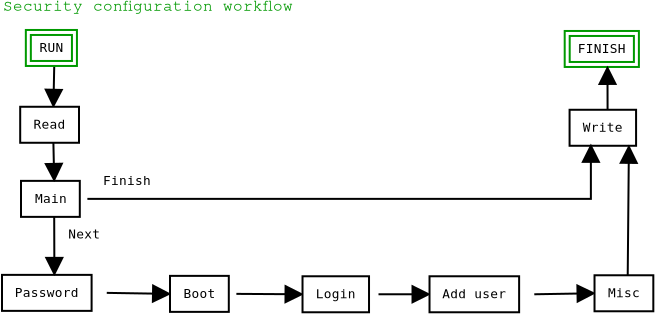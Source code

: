 <?xml version="1.0" encoding="UTF-8"?>
<dia:diagram xmlns:dia="http://www.lysator.liu.se/~alla/dia/">
  <dia:layer name="Empty" visible="true"/>
  <dia:layer name="Dialogs" visible="true">
    <dia:object type="ER - Entity" version="0" id="O0">
      <dia:attribute name="obj_pos">
        <dia:point val="2,9.7"/>
      </dia:attribute>
      <dia:attribute name="obj_bb">
        <dia:rectangle val="1.95,9.65;5.369,11.55"/>
      </dia:attribute>
      <dia:attribute name="elem_corner">
        <dia:point val="2,9.7"/>
      </dia:attribute>
      <dia:attribute name="elem_width">
        <dia:real val="3.319"/>
      </dia:attribute>
      <dia:attribute name="elem_height">
        <dia:real val="1.8"/>
      </dia:attribute>
      <dia:attribute name="border_width">
        <dia:real val="0.1"/>
      </dia:attribute>
      <dia:attribute name="border_color">
        <dia:color val="#000000"/>
      </dia:attribute>
      <dia:attribute name="inner_color">
        <dia:color val="#ffffff"/>
      </dia:attribute>
      <dia:attribute name="name">
        <dia:string>#Main#</dia:string>
      </dia:attribute>
      <dia:attribute name="weak">
        <dia:boolean val="false"/>
      </dia:attribute>
      <dia:attribute name="font">
        <dia:font name="Courier"/>
      </dia:attribute>
      <dia:attribute name="font_height">
        <dia:real val="0.8"/>
      </dia:attribute>
    </dia:object>
    <dia:object type="Standard - Line" version="0" id="O1">
      <dia:attribute name="obj_pos">
        <dia:point val="6.288,15.3"/>
      </dia:attribute>
      <dia:attribute name="obj_bb">
        <dia:rectangle val="6.237,14.549;9.513,16.151"/>
      </dia:attribute>
      <dia:attribute name="conn_endpoints">
        <dia:point val="6.288,15.3"/>
        <dia:point val="9.45,15.35"/>
      </dia:attribute>
      <dia:attribute name="numcp">
        <dia:int val="1"/>
      </dia:attribute>
      <dia:attribute name="end_arrow">
        <dia:enum val="3"/>
      </dia:attribute>
      <dia:attribute name="end_arrow_length">
        <dia:real val="0.8"/>
      </dia:attribute>
      <dia:attribute name="end_arrow_width">
        <dia:real val="0.8"/>
      </dia:attribute>
      <dia:connections>
        <dia:connection handle="0" to="O2" connection="4"/>
        <dia:connection handle="1" to="O3" connection="3"/>
      </dia:connections>
    </dia:object>
    <dia:object type="ER - Entity" version="0" id="O2">
      <dia:attribute name="obj_pos">
        <dia:point val="1.05,14.4"/>
      </dia:attribute>
      <dia:attribute name="obj_bb">
        <dia:rectangle val="1,14.35;6.338,16.25"/>
      </dia:attribute>
      <dia:attribute name="elem_corner">
        <dia:point val="1.05,14.4"/>
      </dia:attribute>
      <dia:attribute name="elem_width">
        <dia:real val="5.238"/>
      </dia:attribute>
      <dia:attribute name="elem_height">
        <dia:real val="1.8"/>
      </dia:attribute>
      <dia:attribute name="border_width">
        <dia:real val="0.1"/>
      </dia:attribute>
      <dia:attribute name="border_color">
        <dia:color val="#000000"/>
      </dia:attribute>
      <dia:attribute name="inner_color">
        <dia:color val="#ffffff"/>
      </dia:attribute>
      <dia:attribute name="name">
        <dia:string>#Password#</dia:string>
      </dia:attribute>
      <dia:attribute name="weak">
        <dia:boolean val="false"/>
      </dia:attribute>
      <dia:attribute name="font">
        <dia:font name="Courier"/>
      </dia:attribute>
      <dia:attribute name="font_height">
        <dia:real val="0.8"/>
      </dia:attribute>
    </dia:object>
    <dia:object type="ER - Entity" version="0" id="O3">
      <dia:attribute name="obj_pos">
        <dia:point val="9.45,14.45"/>
      </dia:attribute>
      <dia:attribute name="obj_bb">
        <dia:rectangle val="9.4,14.4;12.819,16.3"/>
      </dia:attribute>
      <dia:attribute name="elem_corner">
        <dia:point val="9.45,14.45"/>
      </dia:attribute>
      <dia:attribute name="elem_width">
        <dia:real val="3.319"/>
      </dia:attribute>
      <dia:attribute name="elem_height">
        <dia:real val="1.8"/>
      </dia:attribute>
      <dia:attribute name="border_width">
        <dia:real val="0.1"/>
      </dia:attribute>
      <dia:attribute name="border_color">
        <dia:color val="#000000"/>
      </dia:attribute>
      <dia:attribute name="inner_color">
        <dia:color val="#ffffff"/>
      </dia:attribute>
      <dia:attribute name="name">
        <dia:string>#Boot#</dia:string>
      </dia:attribute>
      <dia:attribute name="weak">
        <dia:boolean val="false"/>
      </dia:attribute>
      <dia:attribute name="font">
        <dia:font name="Courier"/>
      </dia:attribute>
      <dia:attribute name="font_height">
        <dia:real val="0.8"/>
      </dia:attribute>
    </dia:object>
    <dia:object type="Standard - Text" version="0" id="O4">
      <dia:attribute name="obj_pos">
        <dia:point val="1.099,1.189"/>
      </dia:attribute>
      <dia:attribute name="obj_bb">
        <dia:rectangle val="1.099,0.366;19.741,1.516"/>
      </dia:attribute>
      <dia:attribute name="text">
        <dia:composite type="text">
          <dia:attribute name="string">
            <dia:string>#Security configuration workflow#</dia:string>
          </dia:attribute>
          <dia:attribute name="font">
            <dia:font name="Nimbus Mono L"/>
          </dia:attribute>
          <dia:attribute name="height">
            <dia:real val="1"/>
          </dia:attribute>
          <dia:attribute name="pos">
            <dia:point val="1.099,1.189"/>
          </dia:attribute>
          <dia:attribute name="color">
            <dia:color val="#009800"/>
          </dia:attribute>
          <dia:attribute name="alignment">
            <dia:enum val="0"/>
          </dia:attribute>
        </dia:composite>
      </dia:attribute>
    </dia:object>
    <dia:object type="Standard - Line" version="0" id="O5">
      <dia:attribute name="obj_pos">
        <dia:point val="3.66,11.5"/>
      </dia:attribute>
      <dia:attribute name="obj_bb">
        <dia:rectangle val="2.869,11.45;4.469,14.453"/>
      </dia:attribute>
      <dia:attribute name="conn_endpoints">
        <dia:point val="3.66,11.5"/>
        <dia:point val="3.669,14.4"/>
      </dia:attribute>
      <dia:attribute name="numcp">
        <dia:int val="1"/>
      </dia:attribute>
      <dia:attribute name="end_arrow">
        <dia:enum val="3"/>
      </dia:attribute>
      <dia:attribute name="end_arrow_length">
        <dia:real val="0.8"/>
      </dia:attribute>
      <dia:attribute name="end_arrow_width">
        <dia:real val="0.8"/>
      </dia:attribute>
      <dia:connections>
        <dia:connection handle="0" to="O0" connection="6"/>
        <dia:connection handle="1" to="O2" connection="1"/>
      </dia:connections>
    </dia:object>
    <dia:object type="Standard - Line" version="0" id="O6">
      <dia:attribute name="obj_pos">
        <dia:point val="3.662,3.955"/>
      </dia:attribute>
      <dia:attribute name="obj_bb">
        <dia:rectangle val="2.819,3.904;4.42,6.062"/>
      </dia:attribute>
      <dia:attribute name="conn_endpoints">
        <dia:point val="3.662,3.955"/>
        <dia:point val="3.62,5.995"/>
      </dia:attribute>
      <dia:attribute name="numcp">
        <dia:int val="1"/>
      </dia:attribute>
      <dia:attribute name="end_arrow">
        <dia:enum val="3"/>
      </dia:attribute>
      <dia:attribute name="end_arrow_length">
        <dia:real val="0.8"/>
      </dia:attribute>
      <dia:attribute name="end_arrow_width">
        <dia:real val="0.8"/>
      </dia:attribute>
      <dia:connections>
        <dia:connection handle="0" to="O7" connection="6"/>
        <dia:connection handle="1" to="O9" connection="1"/>
      </dia:connections>
    </dia:object>
    <dia:object type="ER - Entity" version="0" id="O7">
      <dia:attribute name="obj_pos">
        <dia:point val="2.242,2.155"/>
      </dia:attribute>
      <dia:attribute name="obj_bb">
        <dia:rectangle val="2.192,2.105;5.131,4.005"/>
      </dia:attribute>
      <dia:attribute name="elem_corner">
        <dia:point val="2.242,2.155"/>
      </dia:attribute>
      <dia:attribute name="elem_width">
        <dia:real val="2.839"/>
      </dia:attribute>
      <dia:attribute name="elem_height">
        <dia:real val="1.8"/>
      </dia:attribute>
      <dia:attribute name="border_width">
        <dia:real val="0.1"/>
      </dia:attribute>
      <dia:attribute name="border_color">
        <dia:color val="#009900"/>
      </dia:attribute>
      <dia:attribute name="inner_color">
        <dia:color val="#ffffff"/>
      </dia:attribute>
      <dia:attribute name="name">
        <dia:string>#RUN#</dia:string>
      </dia:attribute>
      <dia:attribute name="weak">
        <dia:boolean val="true"/>
      </dia:attribute>
      <dia:attribute name="font">
        <dia:font name="Courier"/>
      </dia:attribute>
      <dia:attribute name="font_height">
        <dia:real val="0.8"/>
      </dia:attribute>
    </dia:object>
    <dia:object type="ER - Entity" version="0" id="O8">
      <dia:attribute name="obj_pos">
        <dia:point val="29.185,2.205"/>
      </dia:attribute>
      <dia:attribute name="obj_bb">
        <dia:rectangle val="29.135,2.155;33.514,4.055"/>
      </dia:attribute>
      <dia:attribute name="elem_corner">
        <dia:point val="29.185,2.205"/>
      </dia:attribute>
      <dia:attribute name="elem_width">
        <dia:real val="4.279"/>
      </dia:attribute>
      <dia:attribute name="elem_height">
        <dia:real val="1.8"/>
      </dia:attribute>
      <dia:attribute name="border_width">
        <dia:real val="0.1"/>
      </dia:attribute>
      <dia:attribute name="border_color">
        <dia:color val="#009900"/>
      </dia:attribute>
      <dia:attribute name="inner_color">
        <dia:color val="#ffffff"/>
      </dia:attribute>
      <dia:attribute name="name">
        <dia:string>#FINISH#</dia:string>
      </dia:attribute>
      <dia:attribute name="weak">
        <dia:boolean val="true"/>
      </dia:attribute>
      <dia:attribute name="font">
        <dia:font name="Courier"/>
      </dia:attribute>
      <dia:attribute name="font_height">
        <dia:real val="0.8"/>
      </dia:attribute>
    </dia:object>
    <dia:object type="ER - Entity" version="0" id="O9">
      <dia:attribute name="obj_pos">
        <dia:point val="1.96,5.995"/>
      </dia:attribute>
      <dia:attribute name="obj_bb">
        <dia:rectangle val="1.91,5.945;5.329,7.845"/>
      </dia:attribute>
      <dia:attribute name="elem_corner">
        <dia:point val="1.96,5.995"/>
      </dia:attribute>
      <dia:attribute name="elem_width">
        <dia:real val="3.319"/>
      </dia:attribute>
      <dia:attribute name="elem_height">
        <dia:real val="1.8"/>
      </dia:attribute>
      <dia:attribute name="border_width">
        <dia:real val="0.1"/>
      </dia:attribute>
      <dia:attribute name="border_color">
        <dia:color val="#000000"/>
      </dia:attribute>
      <dia:attribute name="inner_color">
        <dia:color val="#ffffff"/>
      </dia:attribute>
      <dia:attribute name="name">
        <dia:string>#Read#</dia:string>
      </dia:attribute>
      <dia:attribute name="weak">
        <dia:boolean val="false"/>
      </dia:attribute>
      <dia:attribute name="font">
        <dia:font name="Courier"/>
      </dia:attribute>
      <dia:attribute name="font_height">
        <dia:real val="0.8"/>
      </dia:attribute>
    </dia:object>
    <dia:object type="Standard - Line" version="0" id="O10">
      <dia:attribute name="obj_pos">
        <dia:point val="3.62,7.795"/>
      </dia:attribute>
      <dia:attribute name="obj_bb">
        <dia:rectangle val="2.859,7.744;4.46,9.767"/>
      </dia:attribute>
      <dia:attribute name="conn_endpoints">
        <dia:point val="3.62,7.795"/>
        <dia:point val="3.66,9.7"/>
      </dia:attribute>
      <dia:attribute name="numcp">
        <dia:int val="1"/>
      </dia:attribute>
      <dia:attribute name="end_arrow">
        <dia:enum val="3"/>
      </dia:attribute>
      <dia:attribute name="end_arrow_length">
        <dia:real val="0.8"/>
      </dia:attribute>
      <dia:attribute name="end_arrow_width">
        <dia:real val="0.8"/>
      </dia:attribute>
      <dia:connections>
        <dia:connection handle="0" to="O9" connection="6"/>
        <dia:connection handle="1" to="O0" connection="1"/>
      </dia:connections>
    </dia:object>
    <dia:object type="ER - Entity" version="0" id="O11">
      <dia:attribute name="obj_pos">
        <dia:point val="29.429,6.145"/>
      </dia:attribute>
      <dia:attribute name="obj_bb">
        <dia:rectangle val="29.379,6.095;33.278,7.995"/>
      </dia:attribute>
      <dia:attribute name="elem_corner">
        <dia:point val="29.429,6.145"/>
      </dia:attribute>
      <dia:attribute name="elem_width">
        <dia:real val="3.799"/>
      </dia:attribute>
      <dia:attribute name="elem_height">
        <dia:real val="1.8"/>
      </dia:attribute>
      <dia:attribute name="border_width">
        <dia:real val="0.1"/>
      </dia:attribute>
      <dia:attribute name="border_color">
        <dia:color val="#000000"/>
      </dia:attribute>
      <dia:attribute name="inner_color">
        <dia:color val="#ffffff"/>
      </dia:attribute>
      <dia:attribute name="name">
        <dia:string>#Write#</dia:string>
      </dia:attribute>
      <dia:attribute name="weak">
        <dia:boolean val="false"/>
      </dia:attribute>
      <dia:attribute name="font">
        <dia:font name="Courier"/>
      </dia:attribute>
      <dia:attribute name="font_height">
        <dia:real val="0.8"/>
      </dia:attribute>
    </dia:object>
    <dia:object type="Standard - Line" version="0" id="O12">
      <dia:attribute name="obj_pos">
        <dia:point val="31.329,6.145"/>
      </dia:attribute>
      <dia:attribute name="obj_bb">
        <dia:rectangle val="30.524,3.953;32.124,6.195"/>
      </dia:attribute>
      <dia:attribute name="conn_endpoints">
        <dia:point val="31.329,6.145"/>
        <dia:point val="31.324,4.005"/>
      </dia:attribute>
      <dia:attribute name="numcp">
        <dia:int val="1"/>
      </dia:attribute>
      <dia:attribute name="end_arrow">
        <dia:enum val="3"/>
      </dia:attribute>
      <dia:attribute name="end_arrow_length">
        <dia:real val="0.8"/>
      </dia:attribute>
      <dia:attribute name="end_arrow_width">
        <dia:real val="0.8"/>
      </dia:attribute>
      <dia:connections>
        <dia:connection handle="0" to="O11" connection="1"/>
        <dia:connection handle="1" to="O8" connection="6"/>
      </dia:connections>
    </dia:object>
    <dia:object type="Standard - ZigZagLine" version="0" id="O13">
      <dia:attribute name="obj_pos">
        <dia:point val="5.319,10.6"/>
      </dia:attribute>
      <dia:attribute name="obj_bb">
        <dia:rectangle val="5.269,7.85;31.294,10.65"/>
      </dia:attribute>
      <dia:attribute name="orth_points">
        <dia:point val="5.319,10.6"/>
        <dia:point val="30.494,10.6"/>
        <dia:point val="30.494,7.9"/>
      </dia:attribute>
      <dia:attribute name="orth_orient">
        <dia:enum val="0"/>
        <dia:enum val="1"/>
      </dia:attribute>
      <dia:attribute name="end_arrow">
        <dia:enum val="3"/>
      </dia:attribute>
      <dia:attribute name="end_arrow_length">
        <dia:real val="0.8"/>
      </dia:attribute>
      <dia:attribute name="end_arrow_width">
        <dia:real val="0.8"/>
      </dia:attribute>
      <dia:connections>
        <dia:connection handle="0" to="O0" connection="4"/>
      </dia:connections>
    </dia:object>
    <dia:object type="Standard - Line" version="0" id="O14">
      <dia:attribute name="obj_pos">
        <dia:point val="19.875,15.37"/>
      </dia:attribute>
      <dia:attribute name="obj_bb">
        <dia:rectangle val="19.825,14.57;22.476,16.17"/>
      </dia:attribute>
      <dia:attribute name="conn_endpoints">
        <dia:point val="19.875,15.37"/>
        <dia:point val="22.426,15.37"/>
      </dia:attribute>
      <dia:attribute name="numcp">
        <dia:int val="1"/>
      </dia:attribute>
      <dia:attribute name="end_arrow">
        <dia:enum val="3"/>
      </dia:attribute>
      <dia:attribute name="end_arrow_length">
        <dia:real val="0.8"/>
      </dia:attribute>
      <dia:attribute name="end_arrow_width">
        <dia:real val="0.8"/>
      </dia:attribute>
      <dia:connections>
        <dia:connection handle="0" to="O17" connection="4"/>
        <dia:connection handle="1" to="O15" connection="3"/>
      </dia:connections>
    </dia:object>
    <dia:object type="ER - Entity" version="0" id="O15">
      <dia:attribute name="obj_pos">
        <dia:point val="22.426,14.47"/>
      </dia:attribute>
      <dia:attribute name="obj_bb">
        <dia:rectangle val="22.376,14.42;27.714,16.32"/>
      </dia:attribute>
      <dia:attribute name="elem_corner">
        <dia:point val="22.426,14.47"/>
      </dia:attribute>
      <dia:attribute name="elem_width">
        <dia:real val="5.238"/>
      </dia:attribute>
      <dia:attribute name="elem_height">
        <dia:real val="1.8"/>
      </dia:attribute>
      <dia:attribute name="border_width">
        <dia:real val="0.1"/>
      </dia:attribute>
      <dia:attribute name="border_color">
        <dia:color val="#000000"/>
      </dia:attribute>
      <dia:attribute name="inner_color">
        <dia:color val="#ffffff"/>
      </dia:attribute>
      <dia:attribute name="name">
        <dia:string>#Add user#</dia:string>
      </dia:attribute>
      <dia:attribute name="weak">
        <dia:boolean val="false"/>
      </dia:attribute>
      <dia:attribute name="font">
        <dia:font name="Courier"/>
      </dia:attribute>
      <dia:attribute name="font_height">
        <dia:real val="0.8"/>
      </dia:attribute>
    </dia:object>
    <dia:object type="Standard - Line" version="0" id="O16">
      <dia:attribute name="obj_pos">
        <dia:point val="12.769,15.35"/>
      </dia:attribute>
      <dia:attribute name="obj_bb">
        <dia:rectangle val="12.719,14.57;16.131,16.17"/>
      </dia:attribute>
      <dia:attribute name="conn_endpoints">
        <dia:point val="12.769,15.35"/>
        <dia:point val="16.076,15.37"/>
      </dia:attribute>
      <dia:attribute name="numcp">
        <dia:int val="1"/>
      </dia:attribute>
      <dia:attribute name="end_arrow">
        <dia:enum val="3"/>
      </dia:attribute>
      <dia:attribute name="end_arrow_length">
        <dia:real val="0.8"/>
      </dia:attribute>
      <dia:attribute name="end_arrow_width">
        <dia:real val="0.8"/>
      </dia:attribute>
      <dia:connections>
        <dia:connection handle="0" to="O3" connection="4"/>
        <dia:connection handle="1" to="O17" connection="3"/>
      </dia:connections>
    </dia:object>
    <dia:object type="ER - Entity" version="0" id="O17">
      <dia:attribute name="obj_pos">
        <dia:point val="16.076,14.47"/>
      </dia:attribute>
      <dia:attribute name="obj_bb">
        <dia:rectangle val="16.026,14.42;19.925,16.32"/>
      </dia:attribute>
      <dia:attribute name="elem_corner">
        <dia:point val="16.076,14.47"/>
      </dia:attribute>
      <dia:attribute name="elem_width">
        <dia:real val="3.799"/>
      </dia:attribute>
      <dia:attribute name="elem_height">
        <dia:real val="1.8"/>
      </dia:attribute>
      <dia:attribute name="border_width">
        <dia:real val="0.1"/>
      </dia:attribute>
      <dia:attribute name="border_color">
        <dia:color val="#000000"/>
      </dia:attribute>
      <dia:attribute name="inner_color">
        <dia:color val="#ffffff"/>
      </dia:attribute>
      <dia:attribute name="name">
        <dia:string>#Login#</dia:string>
      </dia:attribute>
      <dia:attribute name="weak">
        <dia:boolean val="false"/>
      </dia:attribute>
      <dia:attribute name="font">
        <dia:font name="Courier"/>
      </dia:attribute>
      <dia:attribute name="font_height">
        <dia:real val="0.8"/>
      </dia:attribute>
    </dia:object>
    <dia:object type="Standard - Line" version="0" id="O18">
      <dia:attribute name="obj_pos">
        <dia:point val="27.664,15.37"/>
      </dia:attribute>
      <dia:attribute name="obj_bb">
        <dia:rectangle val="27.613,14.519;30.739,16.121"/>
      </dia:attribute>
      <dia:attribute name="conn_endpoints">
        <dia:point val="27.664,15.37"/>
        <dia:point val="30.676,15.32"/>
      </dia:attribute>
      <dia:attribute name="numcp">
        <dia:int val="1"/>
      </dia:attribute>
      <dia:attribute name="end_arrow">
        <dia:enum val="3"/>
      </dia:attribute>
      <dia:attribute name="end_arrow_length">
        <dia:real val="0.8"/>
      </dia:attribute>
      <dia:attribute name="end_arrow_width">
        <dia:real val="0.8"/>
      </dia:attribute>
      <dia:connections>
        <dia:connection handle="0" to="O15" connection="4"/>
        <dia:connection handle="1" to="O19" connection="3"/>
      </dia:connections>
    </dia:object>
    <dia:object type="ER - Entity" version="0" id="O19">
      <dia:attribute name="obj_pos">
        <dia:point val="30.676,14.42"/>
      </dia:attribute>
      <dia:attribute name="obj_bb">
        <dia:rectangle val="30.626,14.37;34.045,16.27"/>
      </dia:attribute>
      <dia:attribute name="elem_corner">
        <dia:point val="30.676,14.42"/>
      </dia:attribute>
      <dia:attribute name="elem_width">
        <dia:real val="3.319"/>
      </dia:attribute>
      <dia:attribute name="elem_height">
        <dia:real val="1.8"/>
      </dia:attribute>
      <dia:attribute name="border_width">
        <dia:real val="0.1"/>
      </dia:attribute>
      <dia:attribute name="border_color">
        <dia:color val="#000000"/>
      </dia:attribute>
      <dia:attribute name="inner_color">
        <dia:color val="#ffffff"/>
      </dia:attribute>
      <dia:attribute name="name">
        <dia:string>#Misc#</dia:string>
      </dia:attribute>
      <dia:attribute name="weak">
        <dia:boolean val="false"/>
      </dia:attribute>
      <dia:attribute name="font">
        <dia:font name="Courier"/>
      </dia:attribute>
      <dia:attribute name="font_height">
        <dia:real val="0.8"/>
      </dia:attribute>
    </dia:object>
    <dia:object type="Standard - Line" version="0" id="O20">
      <dia:attribute name="obj_pos">
        <dia:point val="32.336,14.42"/>
      </dia:attribute>
      <dia:attribute name="obj_bb">
        <dia:rectangle val="31.594,7.893;33.195,14.47"/>
      </dia:attribute>
      <dia:attribute name="conn_endpoints">
        <dia:point val="32.336,14.42"/>
        <dia:point val="32.395,7.95"/>
      </dia:attribute>
      <dia:attribute name="numcp">
        <dia:int val="1"/>
      </dia:attribute>
      <dia:attribute name="end_arrow">
        <dia:enum val="3"/>
      </dia:attribute>
      <dia:attribute name="end_arrow_length">
        <dia:real val="0.8"/>
      </dia:attribute>
      <dia:attribute name="end_arrow_width">
        <dia:real val="0.8"/>
      </dia:attribute>
      <dia:connections>
        <dia:connection handle="0" to="O19" connection="1"/>
      </dia:connections>
    </dia:object>
  </dia:layer>
  <dia:layer name="Buttons" visible="true">
    <dia:object type="Standard - Text" version="0" id="O21">
      <dia:attribute name="obj_pos">
        <dia:point val="4.363,12.579"/>
      </dia:attribute>
      <dia:attribute name="obj_bb">
        <dia:rectangle val="4.363,11.934;6.332,12.884"/>
      </dia:attribute>
      <dia:attribute name="text">
        <dia:composite type="text">
          <dia:attribute name="string">
            <dia:string>#Next#</dia:string>
          </dia:attribute>
          <dia:attribute name="font">
            <dia:font name="Courier"/>
          </dia:attribute>
          <dia:attribute name="height">
            <dia:real val="0.8"/>
          </dia:attribute>
          <dia:attribute name="pos">
            <dia:point val="4.363,12.579"/>
          </dia:attribute>
          <dia:attribute name="color">
            <dia:color val="#000000"/>
          </dia:attribute>
          <dia:attribute name="alignment">
            <dia:enum val="0"/>
          </dia:attribute>
        </dia:composite>
      </dia:attribute>
    </dia:object>
    <dia:object type="Standard - Text" version="0" id="O22">
      <dia:attribute name="obj_pos">
        <dia:point val="6.106,9.912"/>
      </dia:attribute>
      <dia:attribute name="obj_bb">
        <dia:rectangle val="6.106,9.267;9.035,10.217"/>
      </dia:attribute>
      <dia:attribute name="text">
        <dia:composite type="text">
          <dia:attribute name="string">
            <dia:string>#Finish#</dia:string>
          </dia:attribute>
          <dia:attribute name="font">
            <dia:font name="Courier"/>
          </dia:attribute>
          <dia:attribute name="height">
            <dia:real val="0.8"/>
          </dia:attribute>
          <dia:attribute name="pos">
            <dia:point val="6.106,9.912"/>
          </dia:attribute>
          <dia:attribute name="color">
            <dia:color val="#000000"/>
          </dia:attribute>
          <dia:attribute name="alignment">
            <dia:enum val="0"/>
          </dia:attribute>
        </dia:composite>
      </dia:attribute>
    </dia:object>
  </dia:layer>
</dia:diagram>
